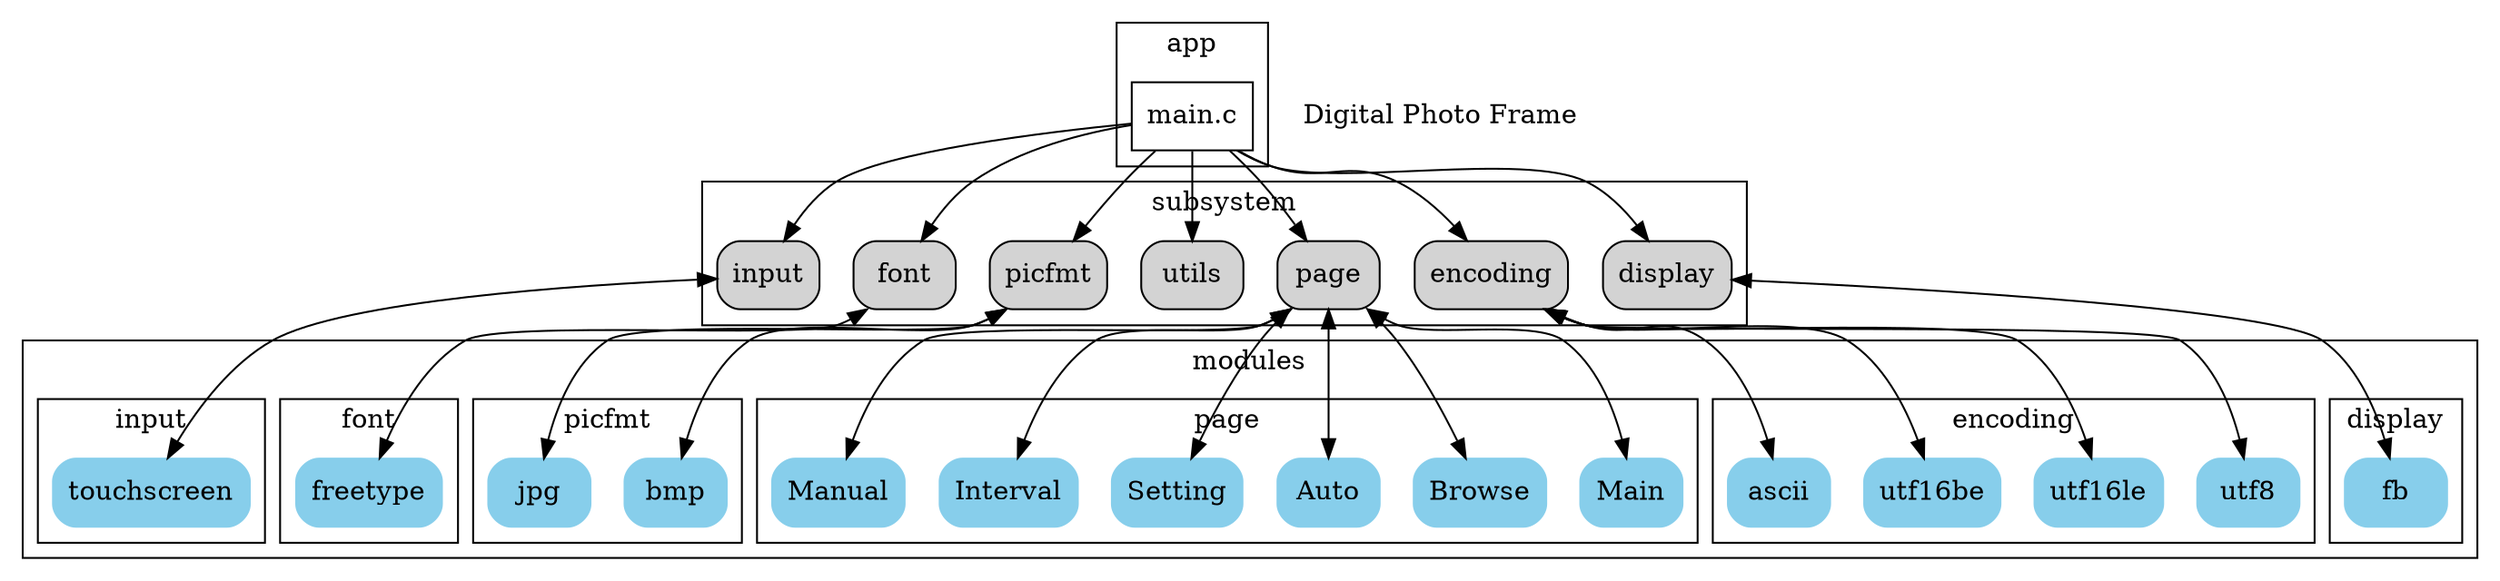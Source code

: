 /*
 * Digital photo frame version 2 dot file
 *
 * Usage(graphviz must be install):
 * dot -Tpng block.dot -o block.png
 */
digraph dpf {
node [shape="record"]
/* edge [style="dashed"] */

subgraph cluster_0 {
	label = "app";
	main [label = "main.c"];
}

subgraph cluster_1 {
	label = "subsystem";
	node [shape = "Mrecord", style = "filled"];
	display;
	encoding;
	page;
	utils;
	picfmt;
	font;
	input;
}

subgraph cluster_2 {
	label = "modules";
	node [shape = "Mrecord", color = "skyblue", style = "filled"];
	subgraph cluster_21 {
		label = "display";
		node [shape = "Mrecord", color = "skyblue", style = "filled"];
		fb;
	}
	subgraph cluster_22 {
		label = "picfmt";
		node [shape = "Mrecord", color = "skyblue", style = "filled"];
		bmp;
		jpg;
	}
	subgraph cluster_23 {
		label = "input";
		node [shape = "Mrecord", color = "skyblue", style = "filled"];
		touchscreen;
	}
	subgraph cluster_24 {
		label = "font";
		node [shape = "Mrecord", color = "skyblue", style = "filled"];
		freetype;
	}
	subgraph cluster_25 {
		label = "encoding";
		node [shape = "Mrecord", color = "skyblue", style = "filled"];
		utf8;
		utf16le;
		utf16be;
		ascii;
	}
	subgraph cluster_26 {
		label = "page";
		node [shape = "Mrecord", color = "skyblue", style = "filled"];
		Main;
		Browse;
		Auto;
		Setting;
		Interval;
		Manual;
	}
}

main -> display;
main -> font;
main -> input;
main -> page;
main -> picfmt;
main -> utils;
main -> encoding;

display -> fb [dir = both];

font -> freetype [dir = both];

picfmt -> bmp [dir = both];
picfmt -> jpg [dir = both];

input -> touchscreen [dir = both];

encoding -> ascii [dir = both];
encoding -> utf8 [dir = both];
encoding -> utf16le [dir = both];
encoding -> utf16be [dir = both];

page -> Main [dir = both];
page -> Setting [dir = both];
page -> Browse [dir = both];
page -> Manual [dir = both];
page -> Auto [dir = both];
page -> Interval [dir = both];

"Digital Photo Frame" [shape = "plaintext"];
}
